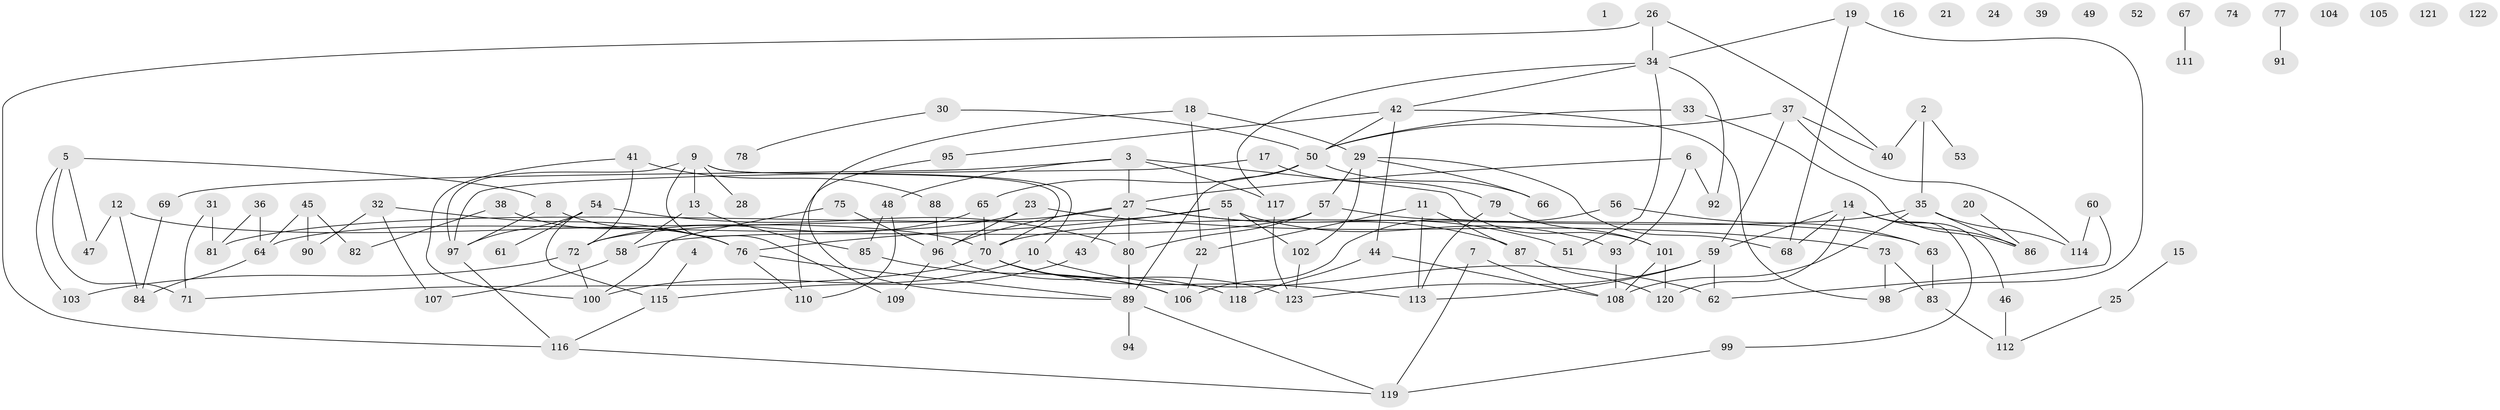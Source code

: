 // Generated by graph-tools (version 1.1) at 2025/39/03/09/25 04:39:00]
// undirected, 123 vertices, 174 edges
graph export_dot {
graph [start="1"]
  node [color=gray90,style=filled];
  1;
  2;
  3;
  4;
  5;
  6;
  7;
  8;
  9;
  10;
  11;
  12;
  13;
  14;
  15;
  16;
  17;
  18;
  19;
  20;
  21;
  22;
  23;
  24;
  25;
  26;
  27;
  28;
  29;
  30;
  31;
  32;
  33;
  34;
  35;
  36;
  37;
  38;
  39;
  40;
  41;
  42;
  43;
  44;
  45;
  46;
  47;
  48;
  49;
  50;
  51;
  52;
  53;
  54;
  55;
  56;
  57;
  58;
  59;
  60;
  61;
  62;
  63;
  64;
  65;
  66;
  67;
  68;
  69;
  70;
  71;
  72;
  73;
  74;
  75;
  76;
  77;
  78;
  79;
  80;
  81;
  82;
  83;
  84;
  85;
  86;
  87;
  88;
  89;
  90;
  91;
  92;
  93;
  94;
  95;
  96;
  97;
  98;
  99;
  100;
  101;
  102;
  103;
  104;
  105;
  106;
  107;
  108;
  109;
  110;
  111;
  112;
  113;
  114;
  115;
  116;
  117;
  118;
  119;
  120;
  121;
  122;
  123;
  2 -- 35;
  2 -- 40;
  2 -- 53;
  3 -- 27;
  3 -- 48;
  3 -- 69;
  3 -- 101;
  3 -- 117;
  4 -- 115;
  5 -- 8;
  5 -- 47;
  5 -- 71;
  5 -- 103;
  6 -- 27;
  6 -- 92;
  6 -- 93;
  7 -- 108;
  7 -- 119;
  8 -- 76;
  8 -- 97;
  9 -- 10;
  9 -- 13;
  9 -- 28;
  9 -- 70;
  9 -- 97;
  9 -- 109;
  10 -- 62;
  10 -- 100;
  11 -- 22;
  11 -- 87;
  11 -- 113;
  12 -- 47;
  12 -- 70;
  12 -- 84;
  13 -- 58;
  13 -- 85;
  14 -- 46;
  14 -- 59;
  14 -- 68;
  14 -- 86;
  14 -- 99;
  14 -- 120;
  15 -- 25;
  17 -- 79;
  17 -- 97;
  18 -- 22;
  18 -- 29;
  18 -- 89;
  19 -- 34;
  19 -- 68;
  19 -- 98;
  20 -- 86;
  22 -- 106;
  23 -- 64;
  23 -- 73;
  23 -- 96;
  25 -- 112;
  26 -- 34;
  26 -- 40;
  26 -- 116;
  27 -- 43;
  27 -- 51;
  27 -- 72;
  27 -- 80;
  27 -- 87;
  27 -- 96;
  29 -- 57;
  29 -- 66;
  29 -- 68;
  29 -- 102;
  30 -- 50;
  30 -- 78;
  31 -- 71;
  31 -- 81;
  32 -- 76;
  32 -- 90;
  32 -- 107;
  33 -- 50;
  33 -- 86;
  34 -- 42;
  34 -- 51;
  34 -- 92;
  34 -- 117;
  35 -- 70;
  35 -- 86;
  35 -- 108;
  35 -- 114;
  36 -- 64;
  36 -- 81;
  37 -- 40;
  37 -- 50;
  37 -- 59;
  37 -- 114;
  38 -- 76;
  38 -- 82;
  41 -- 72;
  41 -- 88;
  41 -- 100;
  42 -- 44;
  42 -- 50;
  42 -- 95;
  42 -- 98;
  43 -- 115;
  44 -- 108;
  44 -- 118;
  45 -- 64;
  45 -- 82;
  45 -- 90;
  46 -- 112;
  48 -- 85;
  48 -- 110;
  50 -- 65;
  50 -- 66;
  50 -- 89;
  54 -- 61;
  54 -- 80;
  54 -- 97;
  54 -- 115;
  55 -- 76;
  55 -- 81;
  55 -- 93;
  55 -- 102;
  55 -- 118;
  56 -- 63;
  56 -- 106;
  57 -- 58;
  57 -- 63;
  57 -- 80;
  58 -- 107;
  59 -- 62;
  59 -- 113;
  59 -- 123;
  60 -- 62;
  60 -- 114;
  63 -- 83;
  64 -- 84;
  65 -- 70;
  65 -- 72;
  67 -- 111;
  69 -- 84;
  70 -- 71;
  70 -- 106;
  70 -- 113;
  70 -- 118;
  72 -- 100;
  72 -- 103;
  73 -- 83;
  73 -- 98;
  75 -- 96;
  75 -- 100;
  76 -- 89;
  76 -- 110;
  77 -- 91;
  79 -- 101;
  79 -- 113;
  80 -- 89;
  83 -- 112;
  85 -- 106;
  87 -- 120;
  88 -- 96;
  89 -- 94;
  89 -- 119;
  93 -- 108;
  95 -- 110;
  96 -- 109;
  96 -- 123;
  97 -- 116;
  99 -- 119;
  101 -- 108;
  101 -- 120;
  102 -- 123;
  115 -- 116;
  116 -- 119;
  117 -- 123;
}
